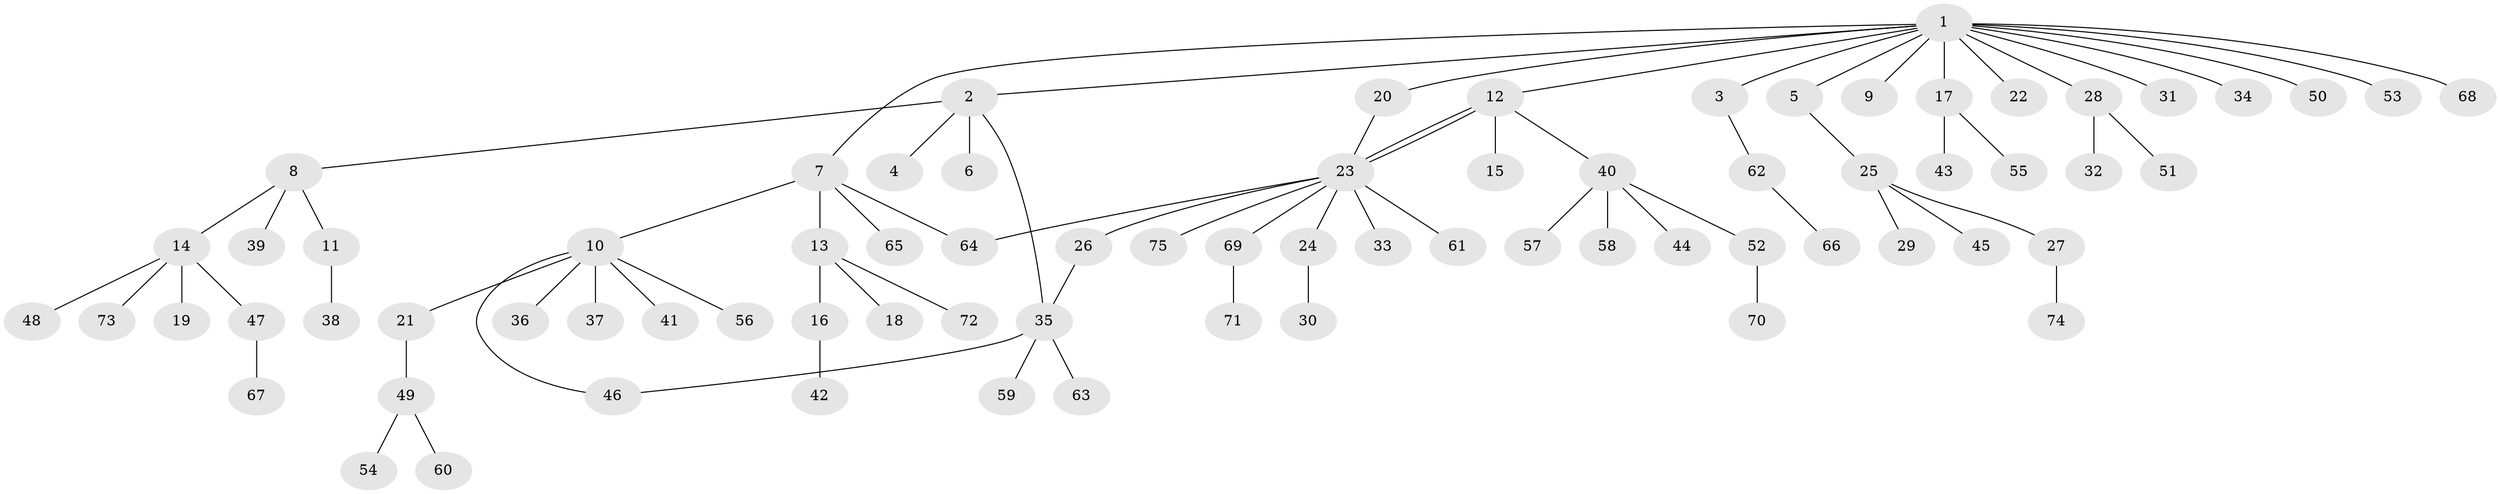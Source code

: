// coarse degree distribution, {2: 0.17391304347826086, 3: 0.13043478260869565, 13: 0.021739130434782608, 1: 0.5652173913043478, 6: 0.021739130434782608, 4: 0.06521739130434782, 7: 0.021739130434782608}
// Generated by graph-tools (version 1.1) at 2025/36/03/04/25 23:36:48]
// undirected, 75 vertices, 79 edges
graph export_dot {
  node [color=gray90,style=filled];
  1;
  2;
  3;
  4;
  5;
  6;
  7;
  8;
  9;
  10;
  11;
  12;
  13;
  14;
  15;
  16;
  17;
  18;
  19;
  20;
  21;
  22;
  23;
  24;
  25;
  26;
  27;
  28;
  29;
  30;
  31;
  32;
  33;
  34;
  35;
  36;
  37;
  38;
  39;
  40;
  41;
  42;
  43;
  44;
  45;
  46;
  47;
  48;
  49;
  50;
  51;
  52;
  53;
  54;
  55;
  56;
  57;
  58;
  59;
  60;
  61;
  62;
  63;
  64;
  65;
  66;
  67;
  68;
  69;
  70;
  71;
  72;
  73;
  74;
  75;
  1 -- 2;
  1 -- 3;
  1 -- 5;
  1 -- 7;
  1 -- 9;
  1 -- 12;
  1 -- 17;
  1 -- 20;
  1 -- 22;
  1 -- 28;
  1 -- 31;
  1 -- 34;
  1 -- 50;
  1 -- 53;
  1 -- 68;
  2 -- 4;
  2 -- 6;
  2 -- 8;
  2 -- 35;
  3 -- 62;
  5 -- 25;
  7 -- 10;
  7 -- 13;
  7 -- 64;
  7 -- 65;
  8 -- 11;
  8 -- 14;
  8 -- 39;
  10 -- 21;
  10 -- 36;
  10 -- 37;
  10 -- 41;
  10 -- 46;
  10 -- 56;
  11 -- 38;
  12 -- 15;
  12 -- 23;
  12 -- 23;
  12 -- 40;
  13 -- 16;
  13 -- 18;
  13 -- 72;
  14 -- 19;
  14 -- 47;
  14 -- 48;
  14 -- 73;
  16 -- 42;
  17 -- 43;
  17 -- 55;
  20 -- 23;
  21 -- 49;
  23 -- 24;
  23 -- 26;
  23 -- 33;
  23 -- 61;
  23 -- 64;
  23 -- 69;
  23 -- 75;
  24 -- 30;
  25 -- 27;
  25 -- 29;
  25 -- 45;
  26 -- 35;
  27 -- 74;
  28 -- 32;
  28 -- 51;
  35 -- 46;
  35 -- 59;
  35 -- 63;
  40 -- 44;
  40 -- 52;
  40 -- 57;
  40 -- 58;
  47 -- 67;
  49 -- 54;
  49 -- 60;
  52 -- 70;
  62 -- 66;
  69 -- 71;
}
